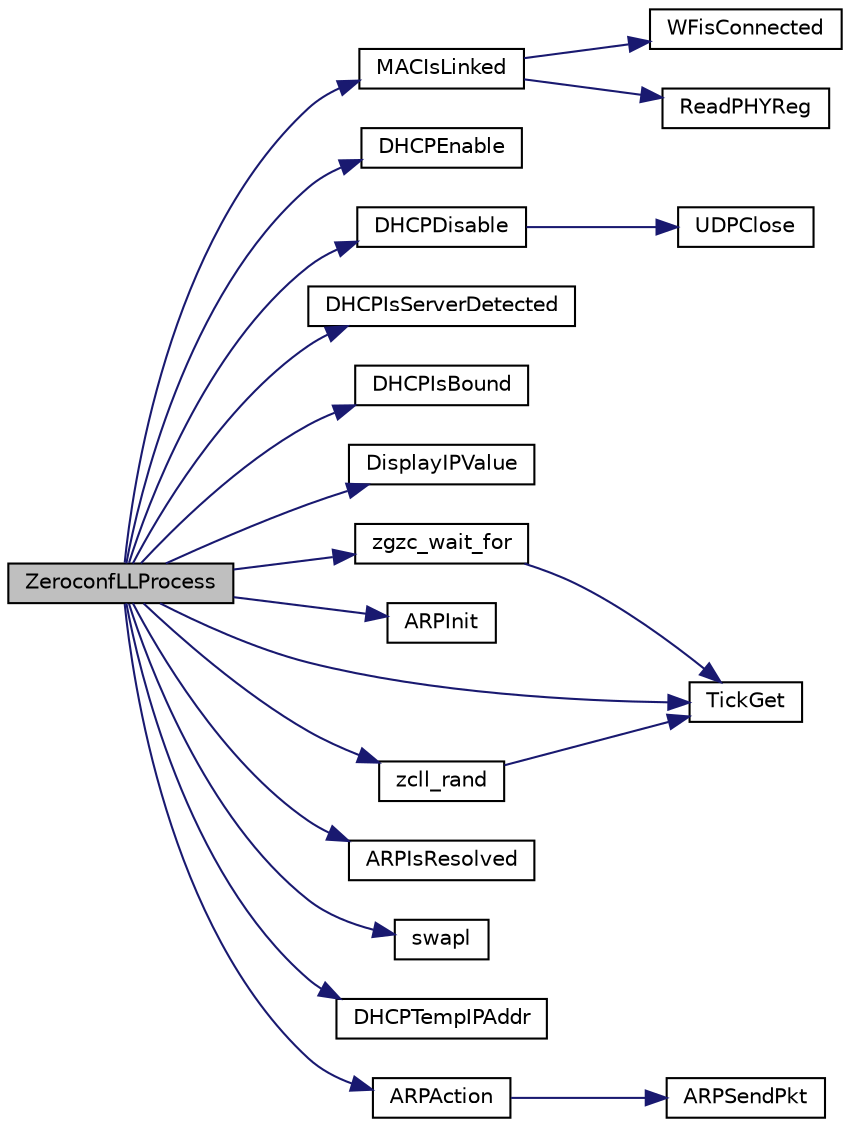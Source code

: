 digraph "ZeroconfLLProcess"
{
  edge [fontname="Helvetica",fontsize="10",labelfontname="Helvetica",labelfontsize="10"];
  node [fontname="Helvetica",fontsize="10",shape=record];
  rankdir="LR";
  Node1 [label="ZeroconfLLProcess",height=0.2,width=0.4,color="black", fillcolor="grey75", style="filled", fontcolor="black"];
  Node1 -> Node2 [color="midnightblue",fontsize="10",style="solid",fontname="Helvetica"];
  Node2 [label="MACIsLinked",height=0.2,width=0.4,color="black", fillcolor="white", style="filled",URL="$_m_a_c_8h.html#a0b700fbc3ad2a6c7c389026bfd38e0f1"];
  Node2 -> Node3 [color="midnightblue",fontsize="10",style="solid",fontname="Helvetica"];
  Node3 [label="ReadPHYReg",height=0.2,width=0.4,color="black", fillcolor="white", style="filled",URL="$_e_n_c28_j60_8c.html#a81741d7c8ce6dbb91df36e900740ce7c"];
  Node2 -> Node4 [color="midnightblue",fontsize="10",style="solid",fontname="Helvetica"];
  Node4 [label="WFisConnected",height=0.2,width=0.4,color="black", fillcolor="white", style="filled",URL="$_w_f_driver_prv_8h.html#a362106faaf52a4ce9a1b9e6ca3297a1f"];
  Node1 -> Node5 [color="midnightblue",fontsize="10",style="solid",fontname="Helvetica"];
  Node5 [label="DHCPEnable",height=0.2,width=0.4,color="black", fillcolor="white", style="filled",URL="$_d_h_c_p_8h.html#afbc9e60e998b1b9220d6247e61388e25"];
  Node1 -> Node6 [color="midnightblue",fontsize="10",style="solid",fontname="Helvetica"];
  Node6 [label="TickGet",height=0.2,width=0.4,color="black", fillcolor="white", style="filled",URL="$_tick_8h.html#a035d1d3f8afdca7abedf588ee1b20af0"];
  Node1 -> Node7 [color="midnightblue",fontsize="10",style="solid",fontname="Helvetica"];
  Node7 [label="DHCPIsServerDetected",height=0.2,width=0.4,color="black", fillcolor="white", style="filled",URL="$_d_h_c_p_8h.html#a51260718e6c75c3b3d3d70f4194a489d"];
  Node1 -> Node8 [color="midnightblue",fontsize="10",style="solid",fontname="Helvetica"];
  Node8 [label="DHCPIsBound",height=0.2,width=0.4,color="black", fillcolor="white", style="filled",URL="$_d_h_c_p_8h.html#a5b3f99725f4790cebbda3f38a1377e5a"];
  Node1 -> Node9 [color="midnightblue",fontsize="10",style="solid",fontname="Helvetica"];
  Node9 [label="DisplayIPValue",height=0.2,width=0.4,color="black", fillcolor="white", style="filled",URL="$_zeroconf_link_local_8c.html#a8a69fd5952a14c7bfa97a304380d4bc1"];
  Node1 -> Node10 [color="midnightblue",fontsize="10",style="solid",fontname="Helvetica"];
  Node10 [label="DHCPDisable",height=0.2,width=0.4,color="black", fillcolor="white", style="filled",URL="$_d_h_c_p_8h.html#ac36ee2c2bc10b40addc471e288cdf4af"];
  Node10 -> Node11 [color="midnightblue",fontsize="10",style="solid",fontname="Helvetica"];
  Node11 [label="UDPClose",height=0.2,width=0.4,color="black", fillcolor="white", style="filled",URL="$_u_d_p_8h.html#ab324430d82f92d41aec441f45ddf7d0f"];
  Node1 -> Node12 [color="midnightblue",fontsize="10",style="solid",fontname="Helvetica"];
  Node12 [label="ARPInit",height=0.2,width=0.4,color="black", fillcolor="white", style="filled",URL="$_a_r_p_8h.html#a3cfc3a5e8219655fda663e05975b5db9"];
  Node1 -> Node13 [color="midnightblue",fontsize="10",style="solid",fontname="Helvetica"];
  Node13 [label="zgzc_wait_for",height=0.2,width=0.4,color="black", fillcolor="white", style="filled",URL="$_zeroconf_helper_8h.html#a91a0a2bb1312f6766934676aa0608e7d"];
  Node13 -> Node6 [color="midnightblue",fontsize="10",style="solid",fontname="Helvetica"];
  Node1 -> Node14 [color="midnightblue",fontsize="10",style="solid",fontname="Helvetica"];
  Node14 [label="zcll_rand",height=0.2,width=0.4,color="black", fillcolor="white", style="filled",URL="$_zeroconf_link_local_8c.html#a2292ac18fe1fe1df1ddba00791d815bd"];
  Node14 -> Node6 [color="midnightblue",fontsize="10",style="solid",fontname="Helvetica"];
  Node1 -> Node15 [color="midnightblue",fontsize="10",style="solid",fontname="Helvetica"];
  Node15 [label="ARPIsResolved",height=0.2,width=0.4,color="black", fillcolor="white", style="filled",URL="$_a_r_p_8h.html#ab6db95d6f77786a0e13c0bda086c958a"];
  Node1 -> Node16 [color="midnightblue",fontsize="10",style="solid",fontname="Helvetica"];
  Node16 [label="swapl",height=0.2,width=0.4,color="black", fillcolor="white", style="filled",URL="$_helpers_8h.html#a8f07ee728c4a31e32ebf3ed585086b6a"];
  Node1 -> Node17 [color="midnightblue",fontsize="10",style="solid",fontname="Helvetica"];
  Node17 [label="DHCPTempIPAddr",height=0.2,width=0.4,color="black", fillcolor="white", style="filled",URL="$_d_h_c_p_8h.html#ad710fd409d11af8fa004fe3e2fc2ab28"];
  Node1 -> Node18 [color="midnightblue",fontsize="10",style="solid",fontname="Helvetica"];
  Node18 [label="ARPAction",height=0.2,width=0.4,color="black", fillcolor="white", style="filled",URL="$_zeroconf_link_local_8c.html#a580dff2a00937f99c7637b05754e086b"];
  Node18 -> Node19 [color="midnightblue",fontsize="10",style="solid",fontname="Helvetica"];
  Node19 [label="ARPSendPkt",height=0.2,width=0.4,color="black", fillcolor="white", style="filled",URL="$_a_r_p_8h.html#a08ef88a80eac112205ecd84dbbc5a481"];
}

